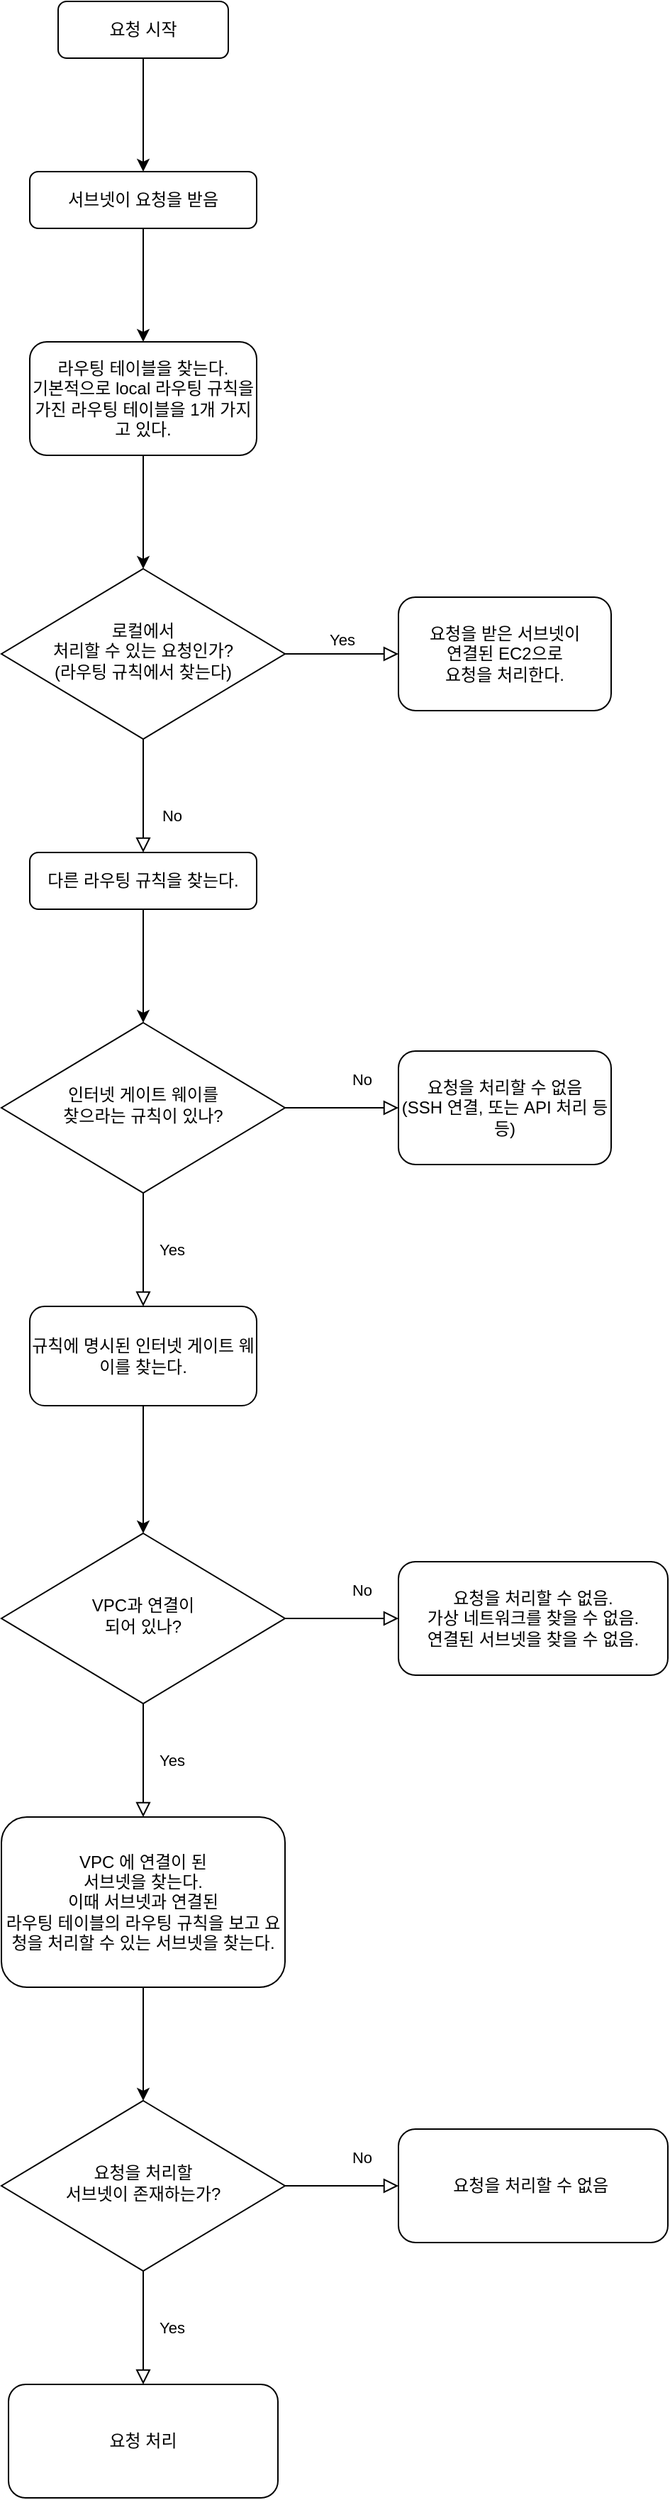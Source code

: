 <mxfile version="14.8.4" type="github">
  <diagram id="C5RBs43oDa-KdzZeNtuy" name="Page-1">
    <mxGraphModel dx="2490" dy="1620" grid="1" gridSize="10" guides="1" tooltips="1" connect="1" arrows="1" fold="1" page="1" pageScale="1" pageWidth="827" pageHeight="1169" math="0" shadow="0">
      <root>
        <mxCell id="WIyWlLk6GJQsqaUBKTNV-0" />
        <mxCell id="WIyWlLk6GJQsqaUBKTNV-1" parent="WIyWlLk6GJQsqaUBKTNV-0" />
        <mxCell id="WIyWlLk6GJQsqaUBKTNV-3" value="요청 시작" style="rounded=1;whiteSpace=wrap;html=1;fontSize=12;glass=0;strokeWidth=1;shadow=0;" parent="WIyWlLk6GJQsqaUBKTNV-1" vertex="1">
          <mxGeometry x="160" y="80" width="120" height="40" as="geometry" />
        </mxCell>
        <mxCell id="E7hmQ4t9GcfmO2R54XL7-0" value="서브넷이 요청을 받음" style="rounded=1;whiteSpace=wrap;html=1;fontSize=12;glass=0;strokeWidth=1;shadow=0;" vertex="1" parent="WIyWlLk6GJQsqaUBKTNV-1">
          <mxGeometry x="140" y="200" width="160" height="40" as="geometry" />
        </mxCell>
        <mxCell id="E7hmQ4t9GcfmO2R54XL7-4" value="" style="endArrow=classic;html=1;exitX=0.5;exitY=1;exitDx=0;exitDy=0;entryX=0.5;entryY=0;entryDx=0;entryDy=0;" edge="1" parent="WIyWlLk6GJQsqaUBKTNV-1" source="WIyWlLk6GJQsqaUBKTNV-3" target="E7hmQ4t9GcfmO2R54XL7-0">
          <mxGeometry width="50" height="50" relative="1" as="geometry">
            <mxPoint x="270" y="300" as="sourcePoint" />
            <mxPoint x="320" y="250" as="targetPoint" />
          </mxGeometry>
        </mxCell>
        <mxCell id="E7hmQ4t9GcfmO2R54XL7-6" value="라우팅 테이블을 찾는다.&lt;br&gt;기본적으로 local 라우팅 규칙을 가진 라우팅 테이블을 1개 가지고 있다." style="rounded=1;whiteSpace=wrap;html=1;fontSize=12;glass=0;strokeWidth=1;shadow=0;" vertex="1" parent="WIyWlLk6GJQsqaUBKTNV-1">
          <mxGeometry x="140" y="320" width="160" height="80" as="geometry" />
        </mxCell>
        <mxCell id="E7hmQ4t9GcfmO2R54XL7-7" value="" style="endArrow=classic;html=1;exitX=0.5;exitY=1;exitDx=0;exitDy=0;entryX=0.5;entryY=0;entryDx=0;entryDy=0;" edge="1" parent="WIyWlLk6GJQsqaUBKTNV-1" source="E7hmQ4t9GcfmO2R54XL7-0" target="E7hmQ4t9GcfmO2R54XL7-6">
          <mxGeometry width="50" height="50" relative="1" as="geometry">
            <mxPoint x="280" y="300" as="sourcePoint" />
            <mxPoint x="330" y="250" as="targetPoint" />
          </mxGeometry>
        </mxCell>
        <mxCell id="E7hmQ4t9GcfmO2R54XL7-8" value="" style="endArrow=classic;html=1;exitX=0.5;exitY=1;exitDx=0;exitDy=0;" edge="1" parent="WIyWlLk6GJQsqaUBKTNV-1" source="E7hmQ4t9GcfmO2R54XL7-6" target="E7hmQ4t9GcfmO2R54XL7-10">
          <mxGeometry width="50" height="50" relative="1" as="geometry">
            <mxPoint x="600" y="370" as="sourcePoint" />
            <mxPoint x="350" y="460" as="targetPoint" />
          </mxGeometry>
        </mxCell>
        <mxCell id="E7hmQ4t9GcfmO2R54XL7-10" value="로컬에서&lt;br&gt;처리할 수 있는 요청인가?&lt;br&gt;(라우팅 규칙에서 찾는다)" style="rhombus;whiteSpace=wrap;html=1;shadow=0;fontFamily=Helvetica;fontSize=12;align=center;strokeWidth=1;spacing=6;spacingTop=-4;" vertex="1" parent="WIyWlLk6GJQsqaUBKTNV-1">
          <mxGeometry x="120" y="480" width="200" height="120" as="geometry" />
        </mxCell>
        <mxCell id="E7hmQ4t9GcfmO2R54XL7-12" value="Yes" style="edgeStyle=orthogonalEdgeStyle;rounded=0;html=1;jettySize=auto;orthogonalLoop=1;fontSize=11;endArrow=block;endFill=0;endSize=8;strokeWidth=1;shadow=0;labelBackgroundColor=none;exitX=1;exitY=0.5;exitDx=0;exitDy=0;entryX=0;entryY=0.5;entryDx=0;entryDy=0;" edge="1" parent="WIyWlLk6GJQsqaUBKTNV-1" source="E7hmQ4t9GcfmO2R54XL7-10" target="E7hmQ4t9GcfmO2R54XL7-13">
          <mxGeometry y="10" relative="1" as="geometry">
            <mxPoint as="offset" />
            <mxPoint x="1000" y="500" as="sourcePoint" />
            <mxPoint x="400" y="540" as="targetPoint" />
          </mxGeometry>
        </mxCell>
        <mxCell id="E7hmQ4t9GcfmO2R54XL7-13" value="요청을 받은 서브넷이&lt;br&gt;연결된 EC2으로 &lt;br&gt;요청을 처리한다." style="rounded=1;whiteSpace=wrap;html=1;fontSize=12;glass=0;strokeWidth=1;shadow=0;" vertex="1" parent="WIyWlLk6GJQsqaUBKTNV-1">
          <mxGeometry x="400" y="500" width="150" height="80" as="geometry" />
        </mxCell>
        <mxCell id="E7hmQ4t9GcfmO2R54XL7-16" value="No" style="rounded=0;html=1;jettySize=auto;orthogonalLoop=1;fontSize=11;endArrow=block;endFill=0;endSize=8;strokeWidth=1;shadow=0;labelBackgroundColor=none;edgeStyle=orthogonalEdgeStyle;exitX=0.5;exitY=1;exitDx=0;exitDy=0;entryX=0.5;entryY=0;entryDx=0;entryDy=0;" edge="1" parent="WIyWlLk6GJQsqaUBKTNV-1" source="E7hmQ4t9GcfmO2R54XL7-10" target="E7hmQ4t9GcfmO2R54XL7-18">
          <mxGeometry x="0.333" y="20" relative="1" as="geometry">
            <mxPoint as="offset" />
            <mxPoint x="950" y="540" as="sourcePoint" />
            <mxPoint x="220" y="680" as="targetPoint" />
          </mxGeometry>
        </mxCell>
        <mxCell id="E7hmQ4t9GcfmO2R54XL7-18" value="다른 라우팅 규칙을 찾는다." style="rounded=1;whiteSpace=wrap;html=1;fontSize=12;glass=0;strokeWidth=1;shadow=0;" vertex="1" parent="WIyWlLk6GJQsqaUBKTNV-1">
          <mxGeometry x="140" y="680" width="160" height="40" as="geometry" />
        </mxCell>
        <mxCell id="E7hmQ4t9GcfmO2R54XL7-20" value="" style="endArrow=classic;html=1;exitX=0.5;exitY=1;exitDx=0;exitDy=0;entryX=0.5;entryY=0;entryDx=0;entryDy=0;" edge="1" parent="WIyWlLk6GJQsqaUBKTNV-1" source="E7hmQ4t9GcfmO2R54XL7-18" target="E7hmQ4t9GcfmO2R54XL7-21">
          <mxGeometry width="50" height="50" relative="1" as="geometry">
            <mxPoint x="230" y="410" as="sourcePoint" />
            <mxPoint x="220" y="800" as="targetPoint" />
          </mxGeometry>
        </mxCell>
        <mxCell id="E7hmQ4t9GcfmO2R54XL7-21" value="인터넷 게이트 웨이를&lt;br&gt;찾으라는 규칙이 있나?" style="rhombus;whiteSpace=wrap;html=1;shadow=0;fontFamily=Helvetica;fontSize=12;align=center;strokeWidth=1;spacing=6;spacingTop=-4;" vertex="1" parent="WIyWlLk6GJQsqaUBKTNV-1">
          <mxGeometry x="120" y="800" width="200" height="120" as="geometry" />
        </mxCell>
        <mxCell id="E7hmQ4t9GcfmO2R54XL7-23" value="No" style="rounded=0;html=1;jettySize=auto;orthogonalLoop=1;fontSize=11;endArrow=block;endFill=0;endSize=8;strokeWidth=1;shadow=0;labelBackgroundColor=none;edgeStyle=orthogonalEdgeStyle;exitX=1;exitY=0.5;exitDx=0;exitDy=0;entryX=0;entryY=0.5;entryDx=0;entryDy=0;" edge="1" parent="WIyWlLk6GJQsqaUBKTNV-1" source="E7hmQ4t9GcfmO2R54XL7-21" target="E7hmQ4t9GcfmO2R54XL7-24">
          <mxGeometry x="0.333" y="20" relative="1" as="geometry">
            <mxPoint as="offset" />
            <mxPoint x="230" y="610" as="sourcePoint" />
            <mxPoint x="440" y="860" as="targetPoint" />
          </mxGeometry>
        </mxCell>
        <mxCell id="E7hmQ4t9GcfmO2R54XL7-24" value="요청을 처리할 수 없음&lt;br&gt;(SSH 연결, 또는 API 처리 등등)" style="rounded=1;whiteSpace=wrap;html=1;fontSize=12;glass=0;strokeWidth=1;shadow=0;" vertex="1" parent="WIyWlLk6GJQsqaUBKTNV-1">
          <mxGeometry x="400" y="820" width="150" height="80" as="geometry" />
        </mxCell>
        <mxCell id="E7hmQ4t9GcfmO2R54XL7-25" value="Yes" style="rounded=0;html=1;jettySize=auto;orthogonalLoop=1;fontSize=11;endArrow=block;endFill=0;endSize=8;strokeWidth=1;shadow=0;labelBackgroundColor=none;edgeStyle=orthogonalEdgeStyle;entryX=0.5;entryY=0;entryDx=0;entryDy=0;" edge="1" parent="WIyWlLk6GJQsqaUBKTNV-1" source="E7hmQ4t9GcfmO2R54XL7-21" target="E7hmQ4t9GcfmO2R54XL7-26">
          <mxGeometry y="20" relative="1" as="geometry">
            <mxPoint as="offset" />
            <mxPoint x="950" y="420" as="sourcePoint" />
            <mxPoint x="220" y="1000" as="targetPoint" />
          </mxGeometry>
        </mxCell>
        <mxCell id="E7hmQ4t9GcfmO2R54XL7-26" value="규칙에 명시된 인터넷 게이트 웨이를 찾는다." style="rounded=1;whiteSpace=wrap;html=1;fontSize=12;glass=0;strokeWidth=1;shadow=0;" vertex="1" parent="WIyWlLk6GJQsqaUBKTNV-1">
          <mxGeometry x="140" y="1000" width="160" height="70" as="geometry" />
        </mxCell>
        <mxCell id="E7hmQ4t9GcfmO2R54XL7-27" value="VPC과 연결이 &lt;br&gt;되어 있나?" style="rhombus;whiteSpace=wrap;html=1;shadow=0;fontFamily=Helvetica;fontSize=12;align=center;strokeWidth=1;spacing=6;spacingTop=-4;" vertex="1" parent="WIyWlLk6GJQsqaUBKTNV-1">
          <mxGeometry x="120" y="1160" width="200" height="120" as="geometry" />
        </mxCell>
        <mxCell id="E7hmQ4t9GcfmO2R54XL7-28" value="" style="endArrow=classic;html=1;exitX=0.5;exitY=1;exitDx=0;exitDy=0;entryX=0.5;entryY=0;entryDx=0;entryDy=0;" edge="1" parent="WIyWlLk6GJQsqaUBKTNV-1" source="E7hmQ4t9GcfmO2R54XL7-26" target="E7hmQ4t9GcfmO2R54XL7-27">
          <mxGeometry width="50" height="50" relative="1" as="geometry">
            <mxPoint x="230" y="730" as="sourcePoint" />
            <mxPoint x="420" y="1170" as="targetPoint" />
          </mxGeometry>
        </mxCell>
        <mxCell id="E7hmQ4t9GcfmO2R54XL7-29" value="No" style="rounded=0;html=1;jettySize=auto;orthogonalLoop=1;fontSize=11;endArrow=block;endFill=0;endSize=8;strokeWidth=1;shadow=0;labelBackgroundColor=none;edgeStyle=orthogonalEdgeStyle;exitX=1;exitY=0.5;exitDx=0;exitDy=0;entryX=0;entryY=0.5;entryDx=0;entryDy=0;" edge="1" parent="WIyWlLk6GJQsqaUBKTNV-1" source="E7hmQ4t9GcfmO2R54XL7-27" target="E7hmQ4t9GcfmO2R54XL7-30">
          <mxGeometry x="0.333" y="20" relative="1" as="geometry">
            <mxPoint as="offset" />
            <mxPoint x="330" y="870" as="sourcePoint" />
            <mxPoint x="400" y="1220" as="targetPoint" />
          </mxGeometry>
        </mxCell>
        <mxCell id="E7hmQ4t9GcfmO2R54XL7-30" value="요청을 처리할 수 없음.&lt;br&gt;가상 네트워크를 찾을 수 없음.&lt;br&gt;연결된 서브넷을 찾을 수 없음." style="rounded=1;whiteSpace=wrap;html=1;fontSize=12;glass=0;strokeWidth=1;shadow=0;" vertex="1" parent="WIyWlLk6GJQsqaUBKTNV-1">
          <mxGeometry x="400" y="1180" width="190" height="80" as="geometry" />
        </mxCell>
        <mxCell id="E7hmQ4t9GcfmO2R54XL7-31" value="Yes" style="rounded=0;html=1;jettySize=auto;orthogonalLoop=1;fontSize=11;endArrow=block;endFill=0;endSize=8;strokeWidth=1;shadow=0;labelBackgroundColor=none;edgeStyle=orthogonalEdgeStyle;exitX=0.5;exitY=1;exitDx=0;exitDy=0;entryX=0.5;entryY=0;entryDx=0;entryDy=0;entryPerimeter=0;" edge="1" parent="WIyWlLk6GJQsqaUBKTNV-1" source="E7hmQ4t9GcfmO2R54XL7-27" target="E7hmQ4t9GcfmO2R54XL7-32">
          <mxGeometry y="20" relative="1" as="geometry">
            <mxPoint as="offset" />
            <mxPoint x="230" y="930" as="sourcePoint" />
            <mxPoint x="220" y="1360" as="targetPoint" />
          </mxGeometry>
        </mxCell>
        <mxCell id="E7hmQ4t9GcfmO2R54XL7-32" value="VPC 에 연결이 된 &lt;br&gt;서브넷을 찾는다.&lt;br&gt;이때 서브넷과 연결된 &lt;br&gt;라우팅 테이블의 라우팅 규칙을 보고 요청을 처리할 수 있는 서브넷을 찾는다." style="rounded=1;whiteSpace=wrap;html=1;fontSize=12;glass=0;strokeWidth=1;shadow=0;" vertex="1" parent="WIyWlLk6GJQsqaUBKTNV-1">
          <mxGeometry x="120" y="1360" width="200" height="120" as="geometry" />
        </mxCell>
        <mxCell id="E7hmQ4t9GcfmO2R54XL7-33" value="요청을 처리할 &lt;br&gt;서브넷이 존재하는가?" style="rhombus;whiteSpace=wrap;html=1;shadow=0;fontFamily=Helvetica;fontSize=12;align=center;strokeWidth=1;spacing=6;spacingTop=-4;" vertex="1" parent="WIyWlLk6GJQsqaUBKTNV-1">
          <mxGeometry x="120" y="1560" width="200" height="120" as="geometry" />
        </mxCell>
        <mxCell id="E7hmQ4t9GcfmO2R54XL7-34" value="" style="endArrow=classic;html=1;exitX=0.5;exitY=1;exitDx=0;exitDy=0;entryX=0.5;entryY=0;entryDx=0;entryDy=0;" edge="1" parent="WIyWlLk6GJQsqaUBKTNV-1" source="E7hmQ4t9GcfmO2R54XL7-32" target="E7hmQ4t9GcfmO2R54XL7-33">
          <mxGeometry width="50" height="50" relative="1" as="geometry">
            <mxPoint x="230" y="1080" as="sourcePoint" />
            <mxPoint x="230" y="1170" as="targetPoint" />
          </mxGeometry>
        </mxCell>
        <mxCell id="E7hmQ4t9GcfmO2R54XL7-35" value="No" style="rounded=0;html=1;jettySize=auto;orthogonalLoop=1;fontSize=11;endArrow=block;endFill=0;endSize=8;strokeWidth=1;shadow=0;labelBackgroundColor=none;edgeStyle=orthogonalEdgeStyle;exitX=1;exitY=0.5;exitDx=0;exitDy=0;entryX=0;entryY=0.5;entryDx=0;entryDy=0;" edge="1" parent="WIyWlLk6GJQsqaUBKTNV-1" source="E7hmQ4t9GcfmO2R54XL7-33" target="E7hmQ4t9GcfmO2R54XL7-36">
          <mxGeometry x="0.333" y="20" relative="1" as="geometry">
            <mxPoint as="offset" />
            <mxPoint x="330" y="1230" as="sourcePoint" />
            <mxPoint x="400" y="1620" as="targetPoint" />
          </mxGeometry>
        </mxCell>
        <mxCell id="E7hmQ4t9GcfmO2R54XL7-36" value="요청을 처리할 수 없음&amp;nbsp;" style="rounded=1;whiteSpace=wrap;html=1;fontSize=12;glass=0;strokeWidth=1;shadow=0;" vertex="1" parent="WIyWlLk6GJQsqaUBKTNV-1">
          <mxGeometry x="400" y="1580" width="190" height="80" as="geometry" />
        </mxCell>
        <mxCell id="E7hmQ4t9GcfmO2R54XL7-38" value="Yes" style="rounded=0;html=1;jettySize=auto;orthogonalLoop=1;fontSize=11;endArrow=block;endFill=0;endSize=8;strokeWidth=1;shadow=0;labelBackgroundColor=none;edgeStyle=orthogonalEdgeStyle;exitX=0.5;exitY=1;exitDx=0;exitDy=0;exitPerimeter=0;entryX=0.5;entryY=0;entryDx=0;entryDy=0;" edge="1" parent="WIyWlLk6GJQsqaUBKTNV-1" source="E7hmQ4t9GcfmO2R54XL7-33" target="E7hmQ4t9GcfmO2R54XL7-39">
          <mxGeometry y="20" relative="1" as="geometry">
            <mxPoint as="offset" />
            <mxPoint x="240" y="1290" as="sourcePoint" />
            <mxPoint x="220" y="1760" as="targetPoint" />
          </mxGeometry>
        </mxCell>
        <mxCell id="E7hmQ4t9GcfmO2R54XL7-39" value="요청 처리" style="rounded=1;whiteSpace=wrap;html=1;fontSize=12;glass=0;strokeWidth=1;shadow=0;" vertex="1" parent="WIyWlLk6GJQsqaUBKTNV-1">
          <mxGeometry x="125" y="1760" width="190" height="80" as="geometry" />
        </mxCell>
      </root>
    </mxGraphModel>
  </diagram>
</mxfile>
